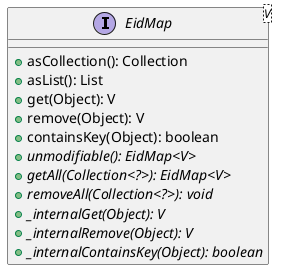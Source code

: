 @startuml

    interface EidMap<V> [[EidMap.html]] {
        +asCollection(): Collection
        +asList(): List
        +get(Object): V
        +remove(Object): V
        +containsKey(Object): boolean
        {abstract} +unmodifiable(): EidMap<V>
        {abstract} +getAll(Collection<?>): EidMap<V>
        {abstract} +removeAll(Collection<?>): void
        {abstract} +_internalGet(Object): V
        {abstract} +_internalRemove(Object): V
        {abstract} +_internalContainsKey(Object): boolean
    }

@enduml
